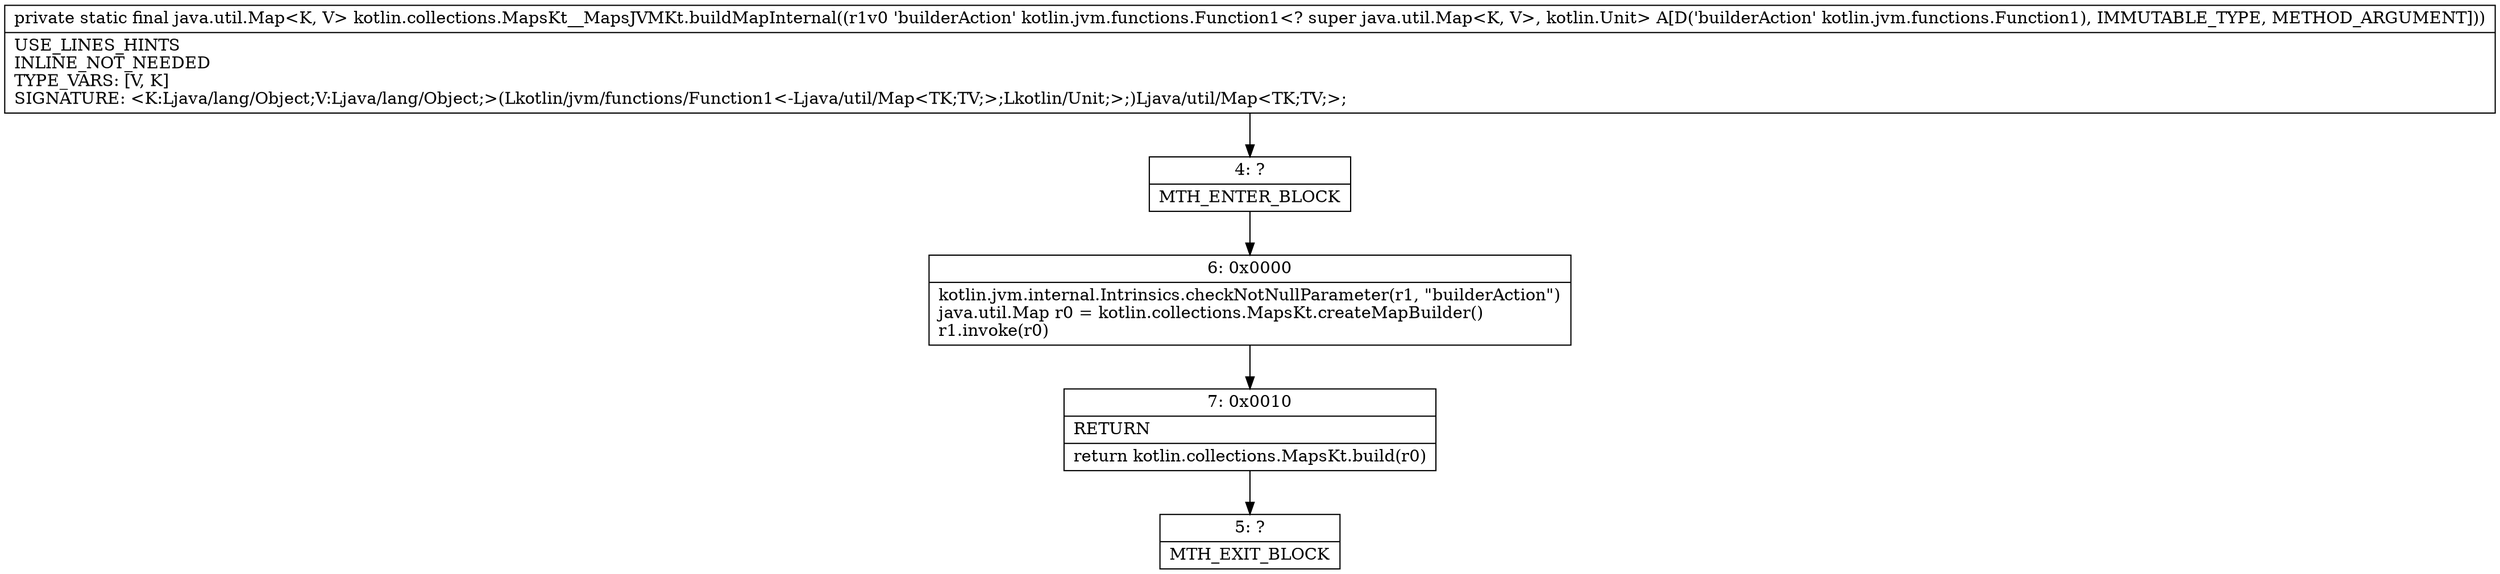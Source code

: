 digraph "CFG forkotlin.collections.MapsKt__MapsJVMKt.buildMapInternal(Lkotlin\/jvm\/functions\/Function1;)Ljava\/util\/Map;" {
Node_4 [shape=record,label="{4\:\ ?|MTH_ENTER_BLOCK\l}"];
Node_6 [shape=record,label="{6\:\ 0x0000|kotlin.jvm.internal.Intrinsics.checkNotNullParameter(r1, \"builderAction\")\ljava.util.Map r0 = kotlin.collections.MapsKt.createMapBuilder()\lr1.invoke(r0)\l}"];
Node_7 [shape=record,label="{7\:\ 0x0010|RETURN\l|return kotlin.collections.MapsKt.build(r0)\l}"];
Node_5 [shape=record,label="{5\:\ ?|MTH_EXIT_BLOCK\l}"];
MethodNode[shape=record,label="{private static final java.util.Map\<K, V\> kotlin.collections.MapsKt__MapsJVMKt.buildMapInternal((r1v0 'builderAction' kotlin.jvm.functions.Function1\<? super java.util.Map\<K, V\>, kotlin.Unit\> A[D('builderAction' kotlin.jvm.functions.Function1), IMMUTABLE_TYPE, METHOD_ARGUMENT]))  | USE_LINES_HINTS\lINLINE_NOT_NEEDED\lTYPE_VARS: [V, K]\lSIGNATURE: \<K:Ljava\/lang\/Object;V:Ljava\/lang\/Object;\>(Lkotlin\/jvm\/functions\/Function1\<\-Ljava\/util\/Map\<TK;TV;\>;Lkotlin\/Unit;\>;)Ljava\/util\/Map\<TK;TV;\>;\l}"];
MethodNode -> Node_4;Node_4 -> Node_6;
Node_6 -> Node_7;
Node_7 -> Node_5;
}

